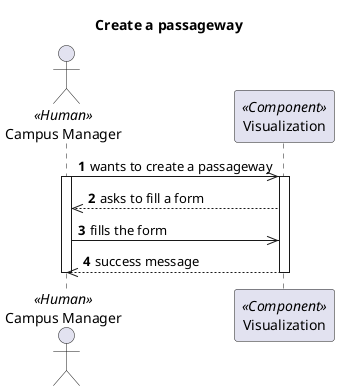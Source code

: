 @startuml Process View - Level 2 - Create a passageway
'https://plantuml.com/sequence-diagram

autonumber

skinparam packageStyle rect

title Create a passageway

actor "Campus Manager" as CM <<Human>>
participant "Visualization" as V <<Component>>

CM->> V : wants to create a passageway

activate CM
activate V
CM<<-- V : asks to fill a form
CM->> V : fills the form
CM<<--- V : success message
deactivate V
deactivate CM

@enduml
